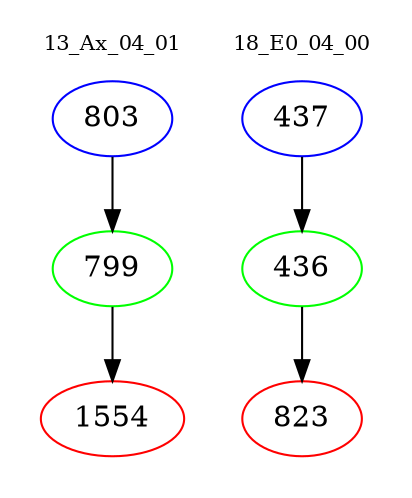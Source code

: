 digraph{
subgraph cluster_0 {
color = white
label = "13_Ax_04_01";
fontsize=10;
T0_803 [label="803", color="blue"]
T0_803 -> T0_799 [color="black"]
T0_799 [label="799", color="green"]
T0_799 -> T0_1554 [color="black"]
T0_1554 [label="1554", color="red"]
}
subgraph cluster_1 {
color = white
label = "18_E0_04_00";
fontsize=10;
T1_437 [label="437", color="blue"]
T1_437 -> T1_436 [color="black"]
T1_436 [label="436", color="green"]
T1_436 -> T1_823 [color="black"]
T1_823 [label="823", color="red"]
}
}
